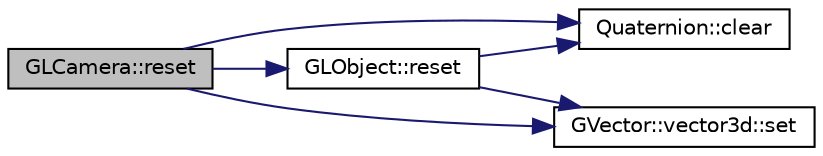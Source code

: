 digraph "GLCamera::reset"
{
 // INTERACTIVE_SVG=YES
  edge [fontname="Helvetica",fontsize="10",labelfontname="Helvetica",labelfontsize="10"];
  node [fontname="Helvetica",fontsize="10",shape=record];
  rankdir="LR";
  Node1 [label="GLCamera::reset",height=0.2,width=0.4,color="black", fillcolor="grey75", style="filled", fontcolor="black"];
  Node1 -> Node2 [color="midnightblue",fontsize="10",style="solid",fontname="Helvetica"];
  Node2 [label="Quaternion::clear",height=0.2,width=0.4,color="black", fillcolor="white", style="filled",URL="$dc/de3/class_quaternion.html#ac0558719507e3853c25ca2dc4156bad1"];
  Node1 -> Node3 [color="midnightblue",fontsize="10",style="solid",fontname="Helvetica"];
  Node3 [label="GLObject::reset",height=0.2,width=0.4,color="black", fillcolor="white", style="filled",URL="$d8/db9/class_g_l_object.html#a1ec1a8feaf4f1d8df766e50127cfbfe5"];
  Node3 -> Node4 [color="midnightblue",fontsize="10",style="solid",fontname="Helvetica"];
  Node4 [label="GVector::vector3d::set",height=0.2,width=0.4,color="black", fillcolor="white", style="filled",URL="$d7/db8/class_g_vector_1_1vector3d.html#ab31249b6e6bba84d5dbcc27452944955"];
  Node3 -> Node2 [color="midnightblue",fontsize="10",style="solid",fontname="Helvetica"];
  Node1 -> Node4 [color="midnightblue",fontsize="10",style="solid",fontname="Helvetica"];
}
